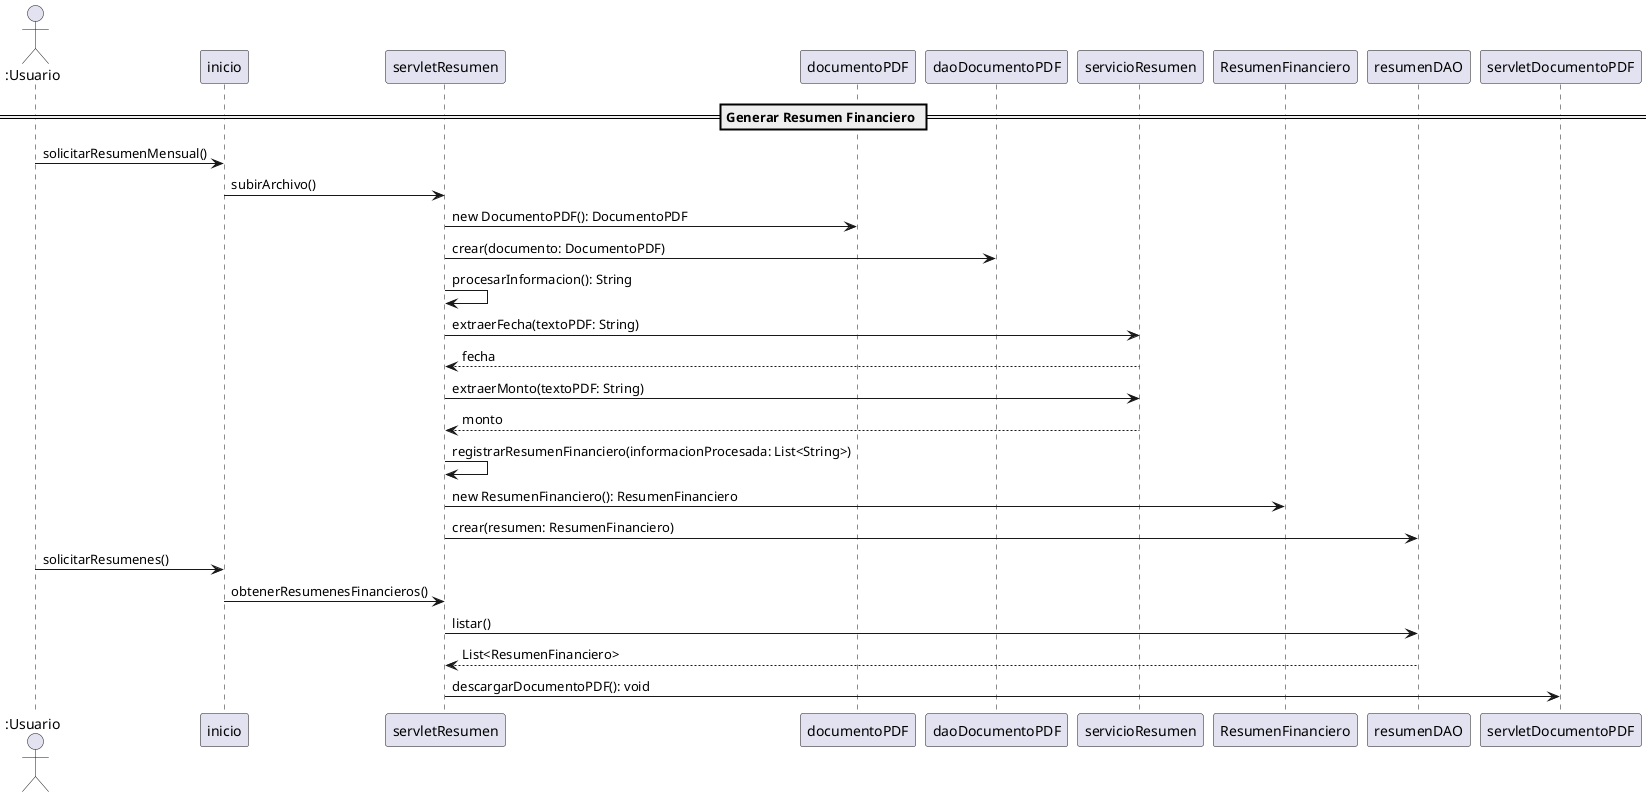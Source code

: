 @startuml
== Generar Resumen Financiero ==
actor ":Usuario" as usuario

usuario -> inicio: solicitarResumenMensual()
inicio -> servletResumen: subirArchivo()
servletResumen -> documentoPDF: new DocumentoPDF(): DocumentoPDF
servletResumen -> daoDocumentoPDF: crear(documento: DocumentoPDF)
servletResumen -> servletResumen: procesarInformacion(): String
servletResumen -> servicioResumen: extraerFecha(textoPDF: String)
servicioResumen --> servletResumen: fecha
servletResumen -> servicioResumen: extraerMonto(textoPDF: String)
servicioResumen --> servletResumen: monto
servletResumen -> servletResumen: registrarResumenFinanciero(informacionProcesada: List<String>)
servletResumen -> ResumenFinanciero: new ResumenFinanciero(): ResumenFinanciero
servletResumen -> resumenDAO: crear(resumen: ResumenFinanciero)
usuario -> inicio: solicitarResumenes()
inicio -> servletResumen: obtenerResumenesFinancieros()
servletResumen -> resumenDAO: listar()
resumenDAO --> servletResumen: List<ResumenFinanciero>
servletResumen -> servletDocumentoPDF: descargarDocumentoPDF(): void

@enduml